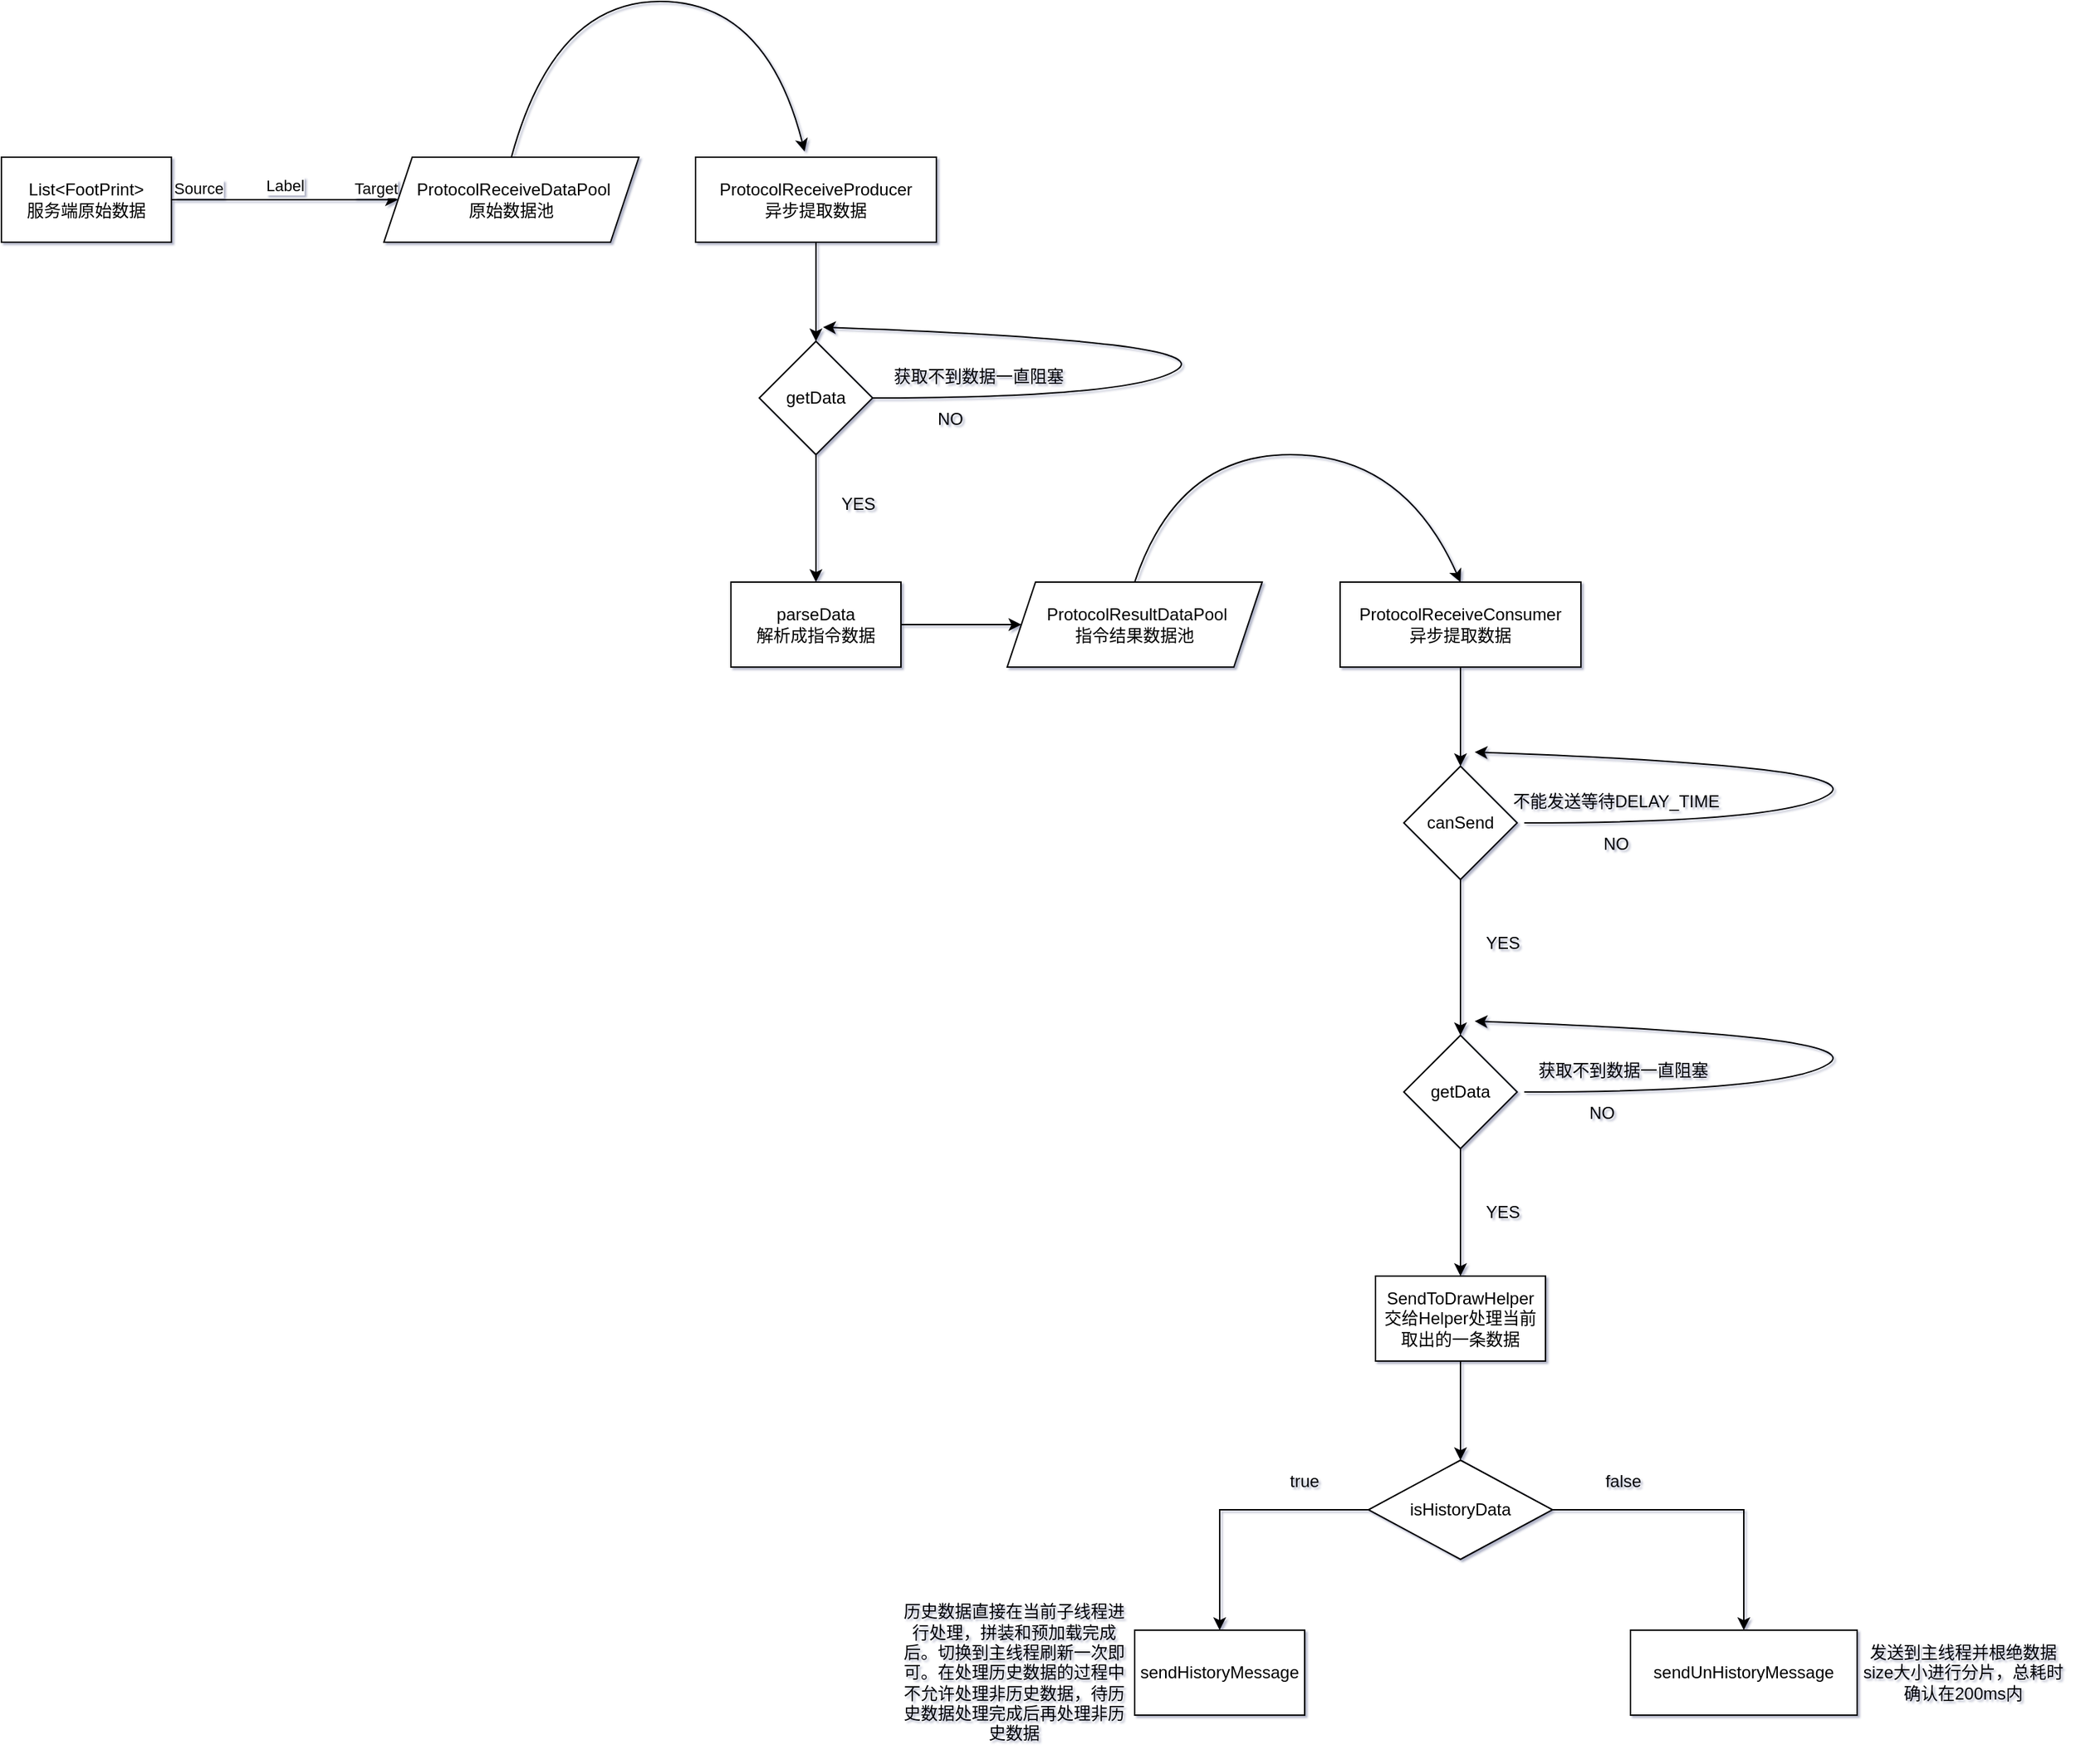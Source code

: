 <mxfile version="16.6.1" type="github">
  <diagram id="7ACB99--ggqTHxi02AG_" name="第 1 页">
    <mxGraphModel dx="4063" dy="2343" grid="1" gridSize="10" guides="1" tooltips="1" connect="1" arrows="1" fold="1" page="1" pageScale="1" pageWidth="2000" pageHeight="2000" background="#ffffff" math="0" shadow="1">
      <root>
        <mxCell id="0" />
        <mxCell id="1" parent="0" />
        <mxCell id="wXnDLH4k3RtMbhhv4Sjh-1" value="List&amp;lt;FootPrint&amp;gt;&lt;br&gt;服务端原始数据" style="rounded=0;whiteSpace=wrap;html=1;" parent="1" vertex="1">
          <mxGeometry x="80" y="140" width="120" height="60" as="geometry" />
        </mxCell>
        <mxCell id="wXnDLH4k3RtMbhhv4Sjh-4" value="" style="endArrow=classic;html=1;rounded=0;" parent="1" edge="1">
          <mxGeometry relative="1" as="geometry">
            <mxPoint x="200" y="170" as="sourcePoint" />
            <mxPoint x="360" y="170" as="targetPoint" />
          </mxGeometry>
        </mxCell>
        <mxCell id="wXnDLH4k3RtMbhhv4Sjh-5" value="Label" style="edgeLabel;resizable=0;html=1;align=center;verticalAlign=middle;" parent="wXnDLH4k3RtMbhhv4Sjh-4" connectable="0" vertex="1">
          <mxGeometry relative="1" as="geometry">
            <mxPoint y="-10" as="offset" />
          </mxGeometry>
        </mxCell>
        <mxCell id="wXnDLH4k3RtMbhhv4Sjh-6" value="Source" style="edgeLabel;resizable=0;html=1;align=left;verticalAlign=bottom;" parent="wXnDLH4k3RtMbhhv4Sjh-4" connectable="0" vertex="1">
          <mxGeometry x="-1" relative="1" as="geometry" />
        </mxCell>
        <mxCell id="wXnDLH4k3RtMbhhv4Sjh-7" value="Target" style="edgeLabel;resizable=0;html=1;align=right;verticalAlign=bottom;" parent="wXnDLH4k3RtMbhhv4Sjh-4" connectable="0" vertex="1">
          <mxGeometry x="1" relative="1" as="geometry" />
        </mxCell>
        <mxCell id="B1jeRalidriXLCVVaQHe-4" value="" style="edgeStyle=orthogonalEdgeStyle;rounded=0;orthogonalLoop=1;jettySize=auto;html=1;" parent="1" source="wXnDLH4k3RtMbhhv4Sjh-8" target="B1jeRalidriXLCVVaQHe-3" edge="1">
          <mxGeometry relative="1" as="geometry" />
        </mxCell>
        <mxCell id="wXnDLH4k3RtMbhhv4Sjh-8" value="ProtocolReceiveProducer&lt;br&gt;异步提取数据" style="rounded=0;whiteSpace=wrap;html=1;" parent="1" vertex="1">
          <mxGeometry x="570" y="140" width="170" height="60" as="geometry" />
        </mxCell>
        <mxCell id="B1jeRalidriXLCVVaQHe-1" value="&lt;span&gt;&amp;nbsp;ProtocolReceiveDataPool&lt;/span&gt;&lt;br&gt;&lt;span&gt;原始数据池&lt;/span&gt;" style="shape=parallelogram;perimeter=parallelogramPerimeter;whiteSpace=wrap;html=1;fixedSize=1;" parent="1" vertex="1">
          <mxGeometry x="350" y="140" width="180" height="60" as="geometry" />
        </mxCell>
        <mxCell id="B1jeRalidriXLCVVaQHe-2" value="" style="curved=1;endArrow=classic;html=1;rounded=0;exitX=0.5;exitY=0;exitDx=0;exitDy=0;entryX=0.453;entryY=-0.067;entryDx=0;entryDy=0;entryPerimeter=0;" parent="1" source="B1jeRalidriXLCVVaQHe-1" target="wXnDLH4k3RtMbhhv4Sjh-8" edge="1">
          <mxGeometry width="50" height="50" relative="1" as="geometry">
            <mxPoint x="700" y="330" as="sourcePoint" />
            <mxPoint x="750" y="280" as="targetPoint" />
            <Array as="points">
              <mxPoint x="470" y="30" />
              <mxPoint x="620" y="30" />
            </Array>
          </mxGeometry>
        </mxCell>
        <mxCell id="B1jeRalidriXLCVVaQHe-6" value="" style="edgeStyle=orthogonalEdgeStyle;rounded=0;orthogonalLoop=1;jettySize=auto;html=1;" parent="1" source="B1jeRalidriXLCVVaQHe-3" target="B1jeRalidriXLCVVaQHe-5" edge="1">
          <mxGeometry relative="1" as="geometry" />
        </mxCell>
        <mxCell id="B1jeRalidriXLCVVaQHe-3" value="getData" style="rhombus;whiteSpace=wrap;html=1;rounded=0;" parent="1" vertex="1">
          <mxGeometry x="615" y="270" width="80" height="80" as="geometry" />
        </mxCell>
        <mxCell id="B1jeRalidriXLCVVaQHe-5" value="parseData&lt;br&gt;解析成指令数据" style="whiteSpace=wrap;html=1;rounded=0;" parent="1" vertex="1">
          <mxGeometry x="595" y="440" width="120" height="60" as="geometry" />
        </mxCell>
        <mxCell id="B1jeRalidriXLCVVaQHe-7" value="YES" style="text;html=1;strokeColor=none;fillColor=none;align=center;verticalAlign=middle;whiteSpace=wrap;rounded=0;" parent="1" vertex="1">
          <mxGeometry x="655" y="370" width="60" height="30" as="geometry" />
        </mxCell>
        <mxCell id="B1jeRalidriXLCVVaQHe-8" value="" style="curved=1;endArrow=classic;html=1;rounded=0;" parent="1" edge="1">
          <mxGeometry width="50" height="50" relative="1" as="geometry">
            <mxPoint x="695" y="310" as="sourcePoint" />
            <mxPoint x="660" y="260" as="targetPoint" />
            <Array as="points">
              <mxPoint x="880" y="310" />
              <mxPoint x="940" y="270" />
            </Array>
          </mxGeometry>
        </mxCell>
        <mxCell id="B1jeRalidriXLCVVaQHe-9" value="NO" style="text;html=1;strokeColor=none;fillColor=none;align=center;verticalAlign=middle;whiteSpace=wrap;rounded=0;" parent="1" vertex="1">
          <mxGeometry x="720" y="310" width="60" height="30" as="geometry" />
        </mxCell>
        <mxCell id="B1jeRalidriXLCVVaQHe-10" value="获取不到数据一直阻塞" style="text;html=1;strokeColor=none;fillColor=none;align=center;verticalAlign=middle;whiteSpace=wrap;rounded=0;" parent="1" vertex="1">
          <mxGeometry x="695" y="280" width="150" height="30" as="geometry" />
        </mxCell>
        <mxCell id="B1jeRalidriXLCVVaQHe-11" value="&lt;span&gt;&amp;nbsp;&lt;/span&gt;ProtocolResultDataPool&lt;br&gt;&lt;span&gt;指令结果数据池&lt;/span&gt;" style="shape=parallelogram;perimeter=parallelogramPerimeter;whiteSpace=wrap;html=1;fixedSize=1;" parent="1" vertex="1">
          <mxGeometry x="790" y="440" width="180" height="60" as="geometry" />
        </mxCell>
        <mxCell id="B1jeRalidriXLCVVaQHe-12" value="" style="endArrow=classic;html=1;rounded=0;exitX=1;exitY=0.5;exitDx=0;exitDy=0;entryX=0;entryY=0.5;entryDx=0;entryDy=0;" parent="1" source="B1jeRalidriXLCVVaQHe-5" target="B1jeRalidriXLCVVaQHe-11" edge="1">
          <mxGeometry width="50" height="50" relative="1" as="geometry">
            <mxPoint x="550" y="400" as="sourcePoint" />
            <mxPoint x="600" y="350" as="targetPoint" />
          </mxGeometry>
        </mxCell>
        <mxCell id="dS3C1zyS_FDlHXuVjq6P-38" value="" style="edgeStyle=orthogonalEdgeStyle;rounded=0;orthogonalLoop=1;jettySize=auto;html=1;" parent="1" source="wC-LAIP66NV9Si885ggX-1" edge="1">
          <mxGeometry relative="1" as="geometry">
            <mxPoint x="1110" y="570" as="targetPoint" />
          </mxGeometry>
        </mxCell>
        <mxCell id="wC-LAIP66NV9Si885ggX-1" value="ProtocolReceiveConsumer&lt;br&gt;异步提取数据" style="rounded=0;whiteSpace=wrap;html=1;" parent="1" vertex="1">
          <mxGeometry x="1025" y="440" width="170" height="60" as="geometry" />
        </mxCell>
        <mxCell id="wC-LAIP66NV9Si885ggX-2" value="" style="curved=1;endArrow=classic;html=1;rounded=0;exitX=0.5;exitY=0;exitDx=0;exitDy=0;entryX=0.5;entryY=0;entryDx=0;entryDy=0;" parent="1" source="B1jeRalidriXLCVVaQHe-11" target="wC-LAIP66NV9Si885ggX-1" edge="1">
          <mxGeometry width="50" height="50" relative="1" as="geometry">
            <mxPoint x="880" y="500" as="sourcePoint" />
            <mxPoint x="1087.01" y="495.98" as="targetPoint" />
            <Array as="points">
              <mxPoint x="910" y="350" />
              <mxPoint x="1070" y="350" />
            </Array>
          </mxGeometry>
        </mxCell>
        <mxCell id="dS3C1zyS_FDlHXuVjq6P-40" value="" style="edgeStyle=orthogonalEdgeStyle;rounded=0;orthogonalLoop=1;jettySize=auto;html=1;" parent="1" source="dS3C1zyS_FDlHXuVjq6P-37" target="dS3C1zyS_FDlHXuVjq6P-39" edge="1">
          <mxGeometry relative="1" as="geometry" />
        </mxCell>
        <mxCell id="dS3C1zyS_FDlHXuVjq6P-37" value="getData" style="rhombus;whiteSpace=wrap;html=1;rounded=0;" parent="1" vertex="1">
          <mxGeometry x="1070" y="760" width="80" height="80" as="geometry" />
        </mxCell>
        <mxCell id="dS3C1zyS_FDlHXuVjq6P-46" value="" style="edgeStyle=orthogonalEdgeStyle;rounded=0;orthogonalLoop=1;jettySize=auto;html=1;" parent="1" source="dS3C1zyS_FDlHXuVjq6P-39" target="dS3C1zyS_FDlHXuVjq6P-45" edge="1">
          <mxGeometry relative="1" as="geometry" />
        </mxCell>
        <mxCell id="dS3C1zyS_FDlHXuVjq6P-39" value="SendToDrawHelper&lt;br&gt;交给Helper处理当前取出的一条数据" style="whiteSpace=wrap;html=1;rounded=0;" parent="1" vertex="1">
          <mxGeometry x="1050" y="930" width="120" height="60" as="geometry" />
        </mxCell>
        <mxCell id="dS3C1zyS_FDlHXuVjq6P-41" value="YES" style="text;html=1;strokeColor=none;fillColor=none;align=center;verticalAlign=middle;whiteSpace=wrap;rounded=0;" parent="1" vertex="1">
          <mxGeometry x="1110" y="870" width="60" height="30" as="geometry" />
        </mxCell>
        <mxCell id="dS3C1zyS_FDlHXuVjq6P-42" value="NO" style="text;html=1;strokeColor=none;fillColor=none;align=center;verticalAlign=middle;whiteSpace=wrap;rounded=0;" parent="1" vertex="1">
          <mxGeometry x="1180" y="800" width="60" height="30" as="geometry" />
        </mxCell>
        <mxCell id="dS3C1zyS_FDlHXuVjq6P-43" value="" style="curved=1;endArrow=classic;html=1;rounded=0;" parent="1" edge="1">
          <mxGeometry width="50" height="50" relative="1" as="geometry">
            <mxPoint x="1155" y="800" as="sourcePoint" />
            <mxPoint x="1120" y="750" as="targetPoint" />
            <Array as="points">
              <mxPoint x="1340" y="800" />
              <mxPoint x="1400" y="760" />
            </Array>
          </mxGeometry>
        </mxCell>
        <mxCell id="dS3C1zyS_FDlHXuVjq6P-44" value="获取不到数据一直阻塞" style="text;html=1;strokeColor=none;fillColor=none;align=center;verticalAlign=middle;whiteSpace=wrap;rounded=0;" parent="1" vertex="1">
          <mxGeometry x="1150" y="770" width="150" height="30" as="geometry" />
        </mxCell>
        <mxCell id="dS3C1zyS_FDlHXuVjq6P-54" value="" style="edgeStyle=orthogonalEdgeStyle;rounded=0;orthogonalLoop=1;jettySize=auto;html=1;" parent="1" source="dS3C1zyS_FDlHXuVjq6P-45" target="dS3C1zyS_FDlHXuVjq6P-53" edge="1">
          <mxGeometry relative="1" as="geometry" />
        </mxCell>
        <mxCell id="dS3C1zyS_FDlHXuVjq6P-56" value="" style="edgeStyle=orthogonalEdgeStyle;rounded=0;orthogonalLoop=1;jettySize=auto;html=1;" parent="1" source="dS3C1zyS_FDlHXuVjq6P-45" target="dS3C1zyS_FDlHXuVjq6P-55" edge="1">
          <mxGeometry relative="1" as="geometry" />
        </mxCell>
        <mxCell id="dS3C1zyS_FDlHXuVjq6P-45" value="isHistoryData" style="rhombus;whiteSpace=wrap;html=1;rounded=0;" parent="1" vertex="1">
          <mxGeometry x="1045" y="1060" width="130" height="70" as="geometry" />
        </mxCell>
        <mxCell id="dS3C1zyS_FDlHXuVjq6P-48" value="" style="edgeStyle=orthogonalEdgeStyle;rounded=0;orthogonalLoop=1;jettySize=auto;html=1;" parent="1" source="dS3C1zyS_FDlHXuVjq6P-47" target="dS3C1zyS_FDlHXuVjq6P-37" edge="1">
          <mxGeometry relative="1" as="geometry" />
        </mxCell>
        <mxCell id="dS3C1zyS_FDlHXuVjq6P-47" value="canSend" style="rhombus;whiteSpace=wrap;html=1;" parent="1" vertex="1">
          <mxGeometry x="1070" y="570" width="80" height="80" as="geometry" />
        </mxCell>
        <mxCell id="dS3C1zyS_FDlHXuVjq6P-49" value="" style="curved=1;endArrow=classic;html=1;rounded=0;" parent="1" edge="1">
          <mxGeometry width="50" height="50" relative="1" as="geometry">
            <mxPoint x="1155" y="610" as="sourcePoint" />
            <mxPoint x="1120" y="560" as="targetPoint" />
            <Array as="points">
              <mxPoint x="1340" y="610" />
              <mxPoint x="1400" y="570" />
            </Array>
          </mxGeometry>
        </mxCell>
        <mxCell id="dS3C1zyS_FDlHXuVjq6P-50" value="YES" style="text;html=1;strokeColor=none;fillColor=none;align=center;verticalAlign=middle;whiteSpace=wrap;rounded=0;" parent="1" vertex="1">
          <mxGeometry x="1110" y="680" width="60" height="30" as="geometry" />
        </mxCell>
        <mxCell id="dS3C1zyS_FDlHXuVjq6P-51" value="NO" style="text;html=1;strokeColor=none;fillColor=none;align=center;verticalAlign=middle;whiteSpace=wrap;rounded=0;" parent="1" vertex="1">
          <mxGeometry x="1190" y="610" width="60" height="30" as="geometry" />
        </mxCell>
        <mxCell id="dS3C1zyS_FDlHXuVjq6P-52" value="不能发送等待DELAY_TIME" style="text;html=1;strokeColor=none;fillColor=none;align=center;verticalAlign=middle;whiteSpace=wrap;rounded=0;" parent="1" vertex="1">
          <mxGeometry x="1145" y="580" width="150" height="30" as="geometry" />
        </mxCell>
        <mxCell id="dS3C1zyS_FDlHXuVjq6P-53" value="sendUnHistoryMessage" style="whiteSpace=wrap;html=1;rounded=0;" parent="1" vertex="1">
          <mxGeometry x="1230" y="1180" width="160" height="60" as="geometry" />
        </mxCell>
        <mxCell id="dS3C1zyS_FDlHXuVjq6P-55" value="sendHistoryMessage" style="whiteSpace=wrap;html=1;rounded=0;" parent="1" vertex="1">
          <mxGeometry x="880" y="1180" width="120" height="60" as="geometry" />
        </mxCell>
        <mxCell id="dS3C1zyS_FDlHXuVjq6P-57" value="true" style="text;html=1;strokeColor=none;fillColor=none;align=center;verticalAlign=middle;whiteSpace=wrap;rounded=0;" parent="1" vertex="1">
          <mxGeometry x="970" y="1060" width="60" height="30" as="geometry" />
        </mxCell>
        <mxCell id="dS3C1zyS_FDlHXuVjq6P-58" value="false" style="text;html=1;strokeColor=none;fillColor=none;align=center;verticalAlign=middle;whiteSpace=wrap;rounded=0;" parent="1" vertex="1">
          <mxGeometry x="1195" y="1060" width="60" height="30" as="geometry" />
        </mxCell>
        <mxCell id="dS3C1zyS_FDlHXuVjq6P-59" value="发送到主线程并根绝数据size大小进行分片，总耗时确认在200ms内" style="text;html=1;strokeColor=none;fillColor=none;align=center;verticalAlign=middle;whiteSpace=wrap;rounded=0;" parent="1" vertex="1">
          <mxGeometry x="1390" y="1180" width="150" height="60" as="geometry" />
        </mxCell>
        <mxCell id="dS3C1zyS_FDlHXuVjq6P-60" value="历史数据直接在当前子线程进行处理，拼装和预加载完成后。切换到主线程刷新一次即可。在处理历史数据的过程中不允许处理非历史数据，待历史数据处理完成后再处理非历史数据" style="text;html=1;strokeColor=none;fillColor=none;align=center;verticalAlign=middle;whiteSpace=wrap;rounded=0;" parent="1" vertex="1">
          <mxGeometry x="715" y="1150" width="160" height="120" as="geometry" />
        </mxCell>
      </root>
    </mxGraphModel>
  </diagram>
</mxfile>
